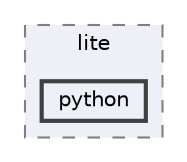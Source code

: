 digraph "Arduino/GetStartedWithMachineLearningOnArduino/tflite-micro-main/tensorflow/lite/python"
{
 // LATEX_PDF_SIZE
  bgcolor="transparent";
  edge [fontname=Helvetica,fontsize=10,labelfontname=Helvetica,labelfontsize=10];
  node [fontname=Helvetica,fontsize=10,shape=box,height=0.2,width=0.4];
  compound=true
  subgraph clusterdir_503634df472a76a989a31bcd8d94bcd0 {
    graph [ bgcolor="#edf0f7", pencolor="grey50", label="lite", fontname=Helvetica,fontsize=10 style="filled,dashed", URL="dir_503634df472a76a989a31bcd8d94bcd0.html",tooltip=""]
  dir_92ef9886ac57d4ea28c9ee7d42be6e32 [label="python", fillcolor="#edf0f7", color="grey25", style="filled,bold", URL="dir_92ef9886ac57d4ea28c9ee7d42be6e32.html",tooltip=""];
  }
}
